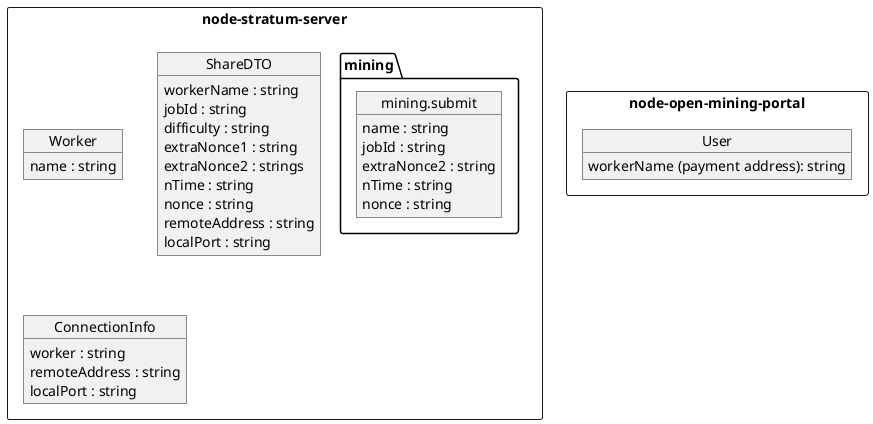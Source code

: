 @startuml

rectangle "node-stratum-server" as node_stratum_server {
    object Worker
    Worker : name : string

    object mining.submit

    mining.submit : name : string
    mining.submit : jobId : string
    mining.submit : extraNonce2 : string
    mining.submit : nTime : string
    mining.submit : nonce : string

    object ShareDTO
    ShareDTO :  workerName : string
    ShareDTO :  jobId : string
    ShareDTO :  difficulty : string
    ShareDTO :  extraNonce1 : string
    ShareDTO :  extraNonce2 : strings
    ShareDTO :  nTime : string
    ShareDTO :  nonce : string
    ShareDTO :  remoteAddress : string
    ShareDTO :  localPort : string

    object ConnectionInfo
    ConnectionInfo : worker : string
    ConnectionInfo : remoteAddress : string
    ConnectionInfo : localPort : string

}


rectangle "node-open-mining-portal" as node_open_mining_portal {
    object User
    User : workerName (payment address): string

}




/'
note bottom of layer_connection_manager {
    Handle connections, messages
    Prevent flooding, spamming
    Convert mining.submit in ShareDTO
    Passes ShareDTO in StratumController
}'/


@enduml
/'

 {
                name        : message.params[0],
                jobId       : message.params[1],
                extraNonce2 : message.params[2],
                nTime       : message.params[3],
                nonce       : message.params[4]
            },

   var result = _this.jobManager.processShare(
                    params.jobId,
                    client.previousDifficulty,
                    client.difficulty,
                    client.extraNonce1,
                    params.extraNonce2,
                    params.nTime,
                    params.nonce,
                    client.remoteAddress,
                    client.socket.localPort,
                    params.name,logger
                );

'/
